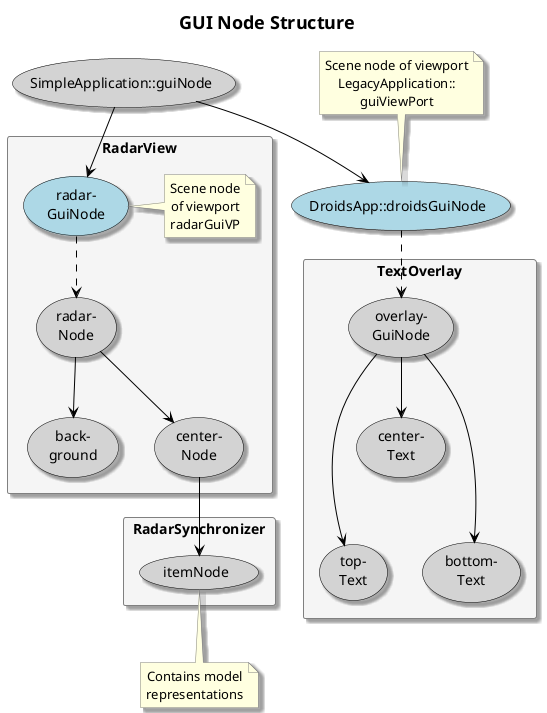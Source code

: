 @startuml
'https://plantuml.com/use-case-diagram
skinparam title {
   FontName Arial
}
skinparam class {
   BackgroundColor Yellow
   BorderColor Black
   FontName Arial
   ArrowColor Black
}
skinparam usecase {
   BackgroundColor LightGray
   BorderColor Black
   FontName Arial
   ArrowColor Black
}
skinparam note {
   BackgroundColor LightYellow
   BorderColor Gray
   FontName Arial
   ArrowColor Black
}
skinparam package {
   BorderColor Gray
   BackgroundColor WhiteSmoke
   Style rect
}
skinparam Shadowing true
skinparam defaultTextAlignment center

title = GUI Node Structure

(SimpleApplication::guiNode) as guiNode
(DroidsApp::droidsGuiNode) as droidsGuiNode #LightBlue
(guiNode) --> (droidsGuiNode)
note top of (droidsGuiNode) : Scene node of viewport\nLegacyApplication::\nguiViewPort

package TextOverlay {
   (overlay-\nGuiNode) as overlayGuiNode
   (top-\nText) as topText
   (bottom-\nText) as bottomText
   (center-\nText) as centerText
}

droidsGuiNode ..> overlayGuiNode
overlayGuiNode --> topText
overlayGuiNode --> centerText
overlayGuiNode --> bottomText
centerText -[hidden]- topText
centerText -[hidden]- bottomText

package RadarView {
   (radar-\nGuiNode) as radarGuiNode #LightBlue
   (radar-\nNode) as radarNode
   (back-\nground) as background
   (center-\nNode) as centerNode
   note right of radarGuiNode: Scene node\nof viewport\nradarGuiVP
}

package RadarSynchronizer {
   (itemNode) as itemNode
}
note bottom of itemNode: Contains model\nrepresentations

guiNode --> radarGuiNode
radarGuiNode ..> radarNode
radarNode --> centerNode
radarNode --> background
centerNode --> itemNode

@enduml